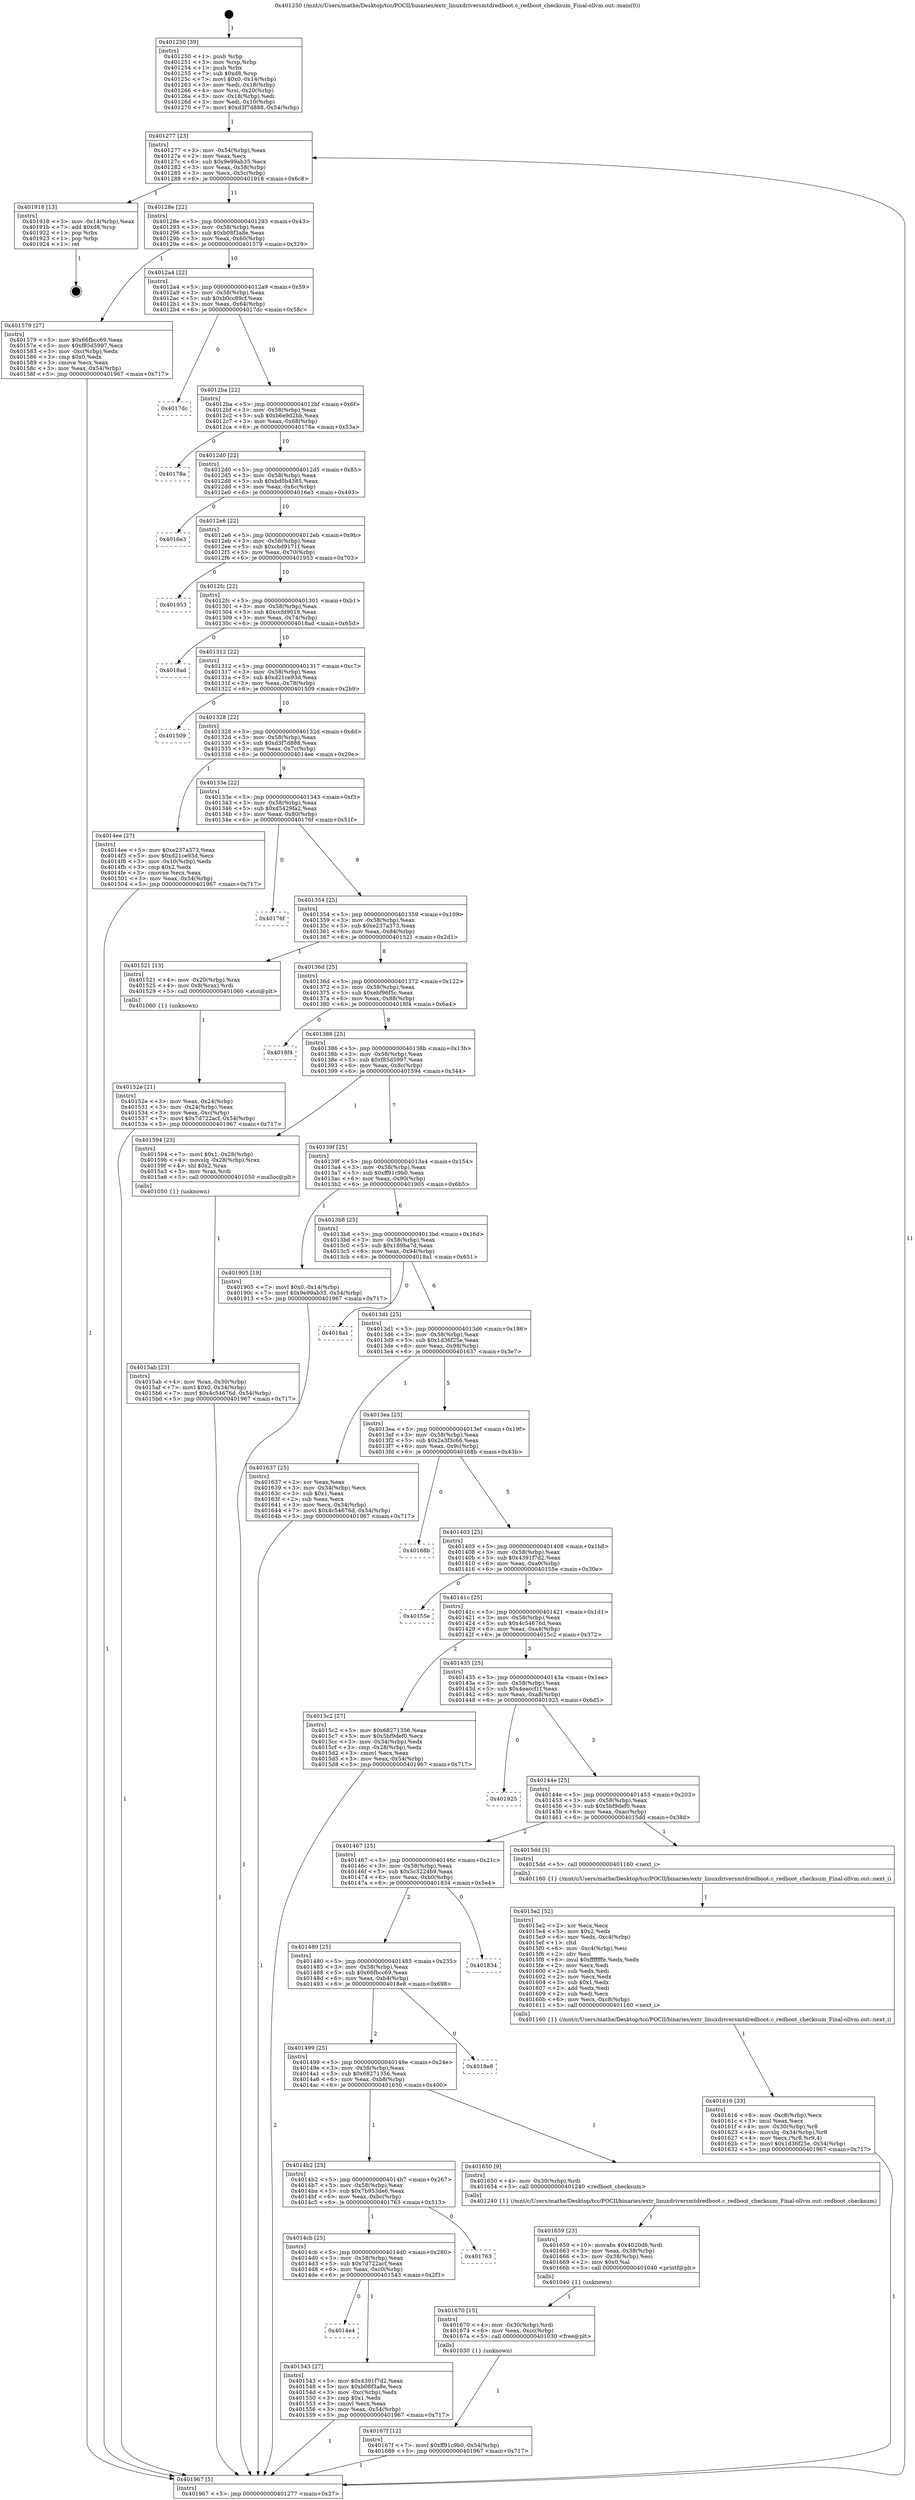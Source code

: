 digraph "0x401250" {
  label = "0x401250 (/mnt/c/Users/mathe/Desktop/tcc/POCII/binaries/extr_linuxdriversmtdredboot.c_redboot_checksum_Final-ollvm.out::main(0))"
  labelloc = "t"
  node[shape=record]

  Entry [label="",width=0.3,height=0.3,shape=circle,fillcolor=black,style=filled]
  "0x401277" [label="{
     0x401277 [23]\l
     | [instrs]\l
     &nbsp;&nbsp;0x401277 \<+3\>: mov -0x54(%rbp),%eax\l
     &nbsp;&nbsp;0x40127a \<+2\>: mov %eax,%ecx\l
     &nbsp;&nbsp;0x40127c \<+6\>: sub $0x9e99ab35,%ecx\l
     &nbsp;&nbsp;0x401282 \<+3\>: mov %eax,-0x58(%rbp)\l
     &nbsp;&nbsp;0x401285 \<+3\>: mov %ecx,-0x5c(%rbp)\l
     &nbsp;&nbsp;0x401288 \<+6\>: je 0000000000401918 \<main+0x6c8\>\l
  }"]
  "0x401918" [label="{
     0x401918 [13]\l
     | [instrs]\l
     &nbsp;&nbsp;0x401918 \<+3\>: mov -0x14(%rbp),%eax\l
     &nbsp;&nbsp;0x40191b \<+7\>: add $0xd8,%rsp\l
     &nbsp;&nbsp;0x401922 \<+1\>: pop %rbx\l
     &nbsp;&nbsp;0x401923 \<+1\>: pop %rbp\l
     &nbsp;&nbsp;0x401924 \<+1\>: ret\l
  }"]
  "0x40128e" [label="{
     0x40128e [22]\l
     | [instrs]\l
     &nbsp;&nbsp;0x40128e \<+5\>: jmp 0000000000401293 \<main+0x43\>\l
     &nbsp;&nbsp;0x401293 \<+3\>: mov -0x58(%rbp),%eax\l
     &nbsp;&nbsp;0x401296 \<+5\>: sub $0xb08f3a8e,%eax\l
     &nbsp;&nbsp;0x40129b \<+3\>: mov %eax,-0x60(%rbp)\l
     &nbsp;&nbsp;0x40129e \<+6\>: je 0000000000401579 \<main+0x329\>\l
  }"]
  Exit [label="",width=0.3,height=0.3,shape=circle,fillcolor=black,style=filled,peripheries=2]
  "0x401579" [label="{
     0x401579 [27]\l
     | [instrs]\l
     &nbsp;&nbsp;0x401579 \<+5\>: mov $0x66fbcc69,%eax\l
     &nbsp;&nbsp;0x40157e \<+5\>: mov $0xf85d5997,%ecx\l
     &nbsp;&nbsp;0x401583 \<+3\>: mov -0xc(%rbp),%edx\l
     &nbsp;&nbsp;0x401586 \<+3\>: cmp $0x0,%edx\l
     &nbsp;&nbsp;0x401589 \<+3\>: cmove %ecx,%eax\l
     &nbsp;&nbsp;0x40158c \<+3\>: mov %eax,-0x54(%rbp)\l
     &nbsp;&nbsp;0x40158f \<+5\>: jmp 0000000000401967 \<main+0x717\>\l
  }"]
  "0x4012a4" [label="{
     0x4012a4 [22]\l
     | [instrs]\l
     &nbsp;&nbsp;0x4012a4 \<+5\>: jmp 00000000004012a9 \<main+0x59\>\l
     &nbsp;&nbsp;0x4012a9 \<+3\>: mov -0x58(%rbp),%eax\l
     &nbsp;&nbsp;0x4012ac \<+5\>: sub $0xb0cc89cf,%eax\l
     &nbsp;&nbsp;0x4012b1 \<+3\>: mov %eax,-0x64(%rbp)\l
     &nbsp;&nbsp;0x4012b4 \<+6\>: je 00000000004017dc \<main+0x58c\>\l
  }"]
  "0x40167f" [label="{
     0x40167f [12]\l
     | [instrs]\l
     &nbsp;&nbsp;0x40167f \<+7\>: movl $0xff91c9b0,-0x54(%rbp)\l
     &nbsp;&nbsp;0x401686 \<+5\>: jmp 0000000000401967 \<main+0x717\>\l
  }"]
  "0x4017dc" [label="{
     0x4017dc\l
  }", style=dashed]
  "0x4012ba" [label="{
     0x4012ba [22]\l
     | [instrs]\l
     &nbsp;&nbsp;0x4012ba \<+5\>: jmp 00000000004012bf \<main+0x6f\>\l
     &nbsp;&nbsp;0x4012bf \<+3\>: mov -0x58(%rbp),%eax\l
     &nbsp;&nbsp;0x4012c2 \<+5\>: sub $0xb6e9d2bb,%eax\l
     &nbsp;&nbsp;0x4012c7 \<+3\>: mov %eax,-0x68(%rbp)\l
     &nbsp;&nbsp;0x4012ca \<+6\>: je 000000000040178a \<main+0x53a\>\l
  }"]
  "0x401670" [label="{
     0x401670 [15]\l
     | [instrs]\l
     &nbsp;&nbsp;0x401670 \<+4\>: mov -0x30(%rbp),%rdi\l
     &nbsp;&nbsp;0x401674 \<+6\>: mov %eax,-0xcc(%rbp)\l
     &nbsp;&nbsp;0x40167a \<+5\>: call 0000000000401030 \<free@plt\>\l
     | [calls]\l
     &nbsp;&nbsp;0x401030 \{1\} (unknown)\l
  }"]
  "0x40178a" [label="{
     0x40178a\l
  }", style=dashed]
  "0x4012d0" [label="{
     0x4012d0 [22]\l
     | [instrs]\l
     &nbsp;&nbsp;0x4012d0 \<+5\>: jmp 00000000004012d5 \<main+0x85\>\l
     &nbsp;&nbsp;0x4012d5 \<+3\>: mov -0x58(%rbp),%eax\l
     &nbsp;&nbsp;0x4012d8 \<+5\>: sub $0xbd0b4385,%eax\l
     &nbsp;&nbsp;0x4012dd \<+3\>: mov %eax,-0x6c(%rbp)\l
     &nbsp;&nbsp;0x4012e0 \<+6\>: je 00000000004016e3 \<main+0x493\>\l
  }"]
  "0x401659" [label="{
     0x401659 [23]\l
     | [instrs]\l
     &nbsp;&nbsp;0x401659 \<+10\>: movabs $0x4020d6,%rdi\l
     &nbsp;&nbsp;0x401663 \<+3\>: mov %eax,-0x38(%rbp)\l
     &nbsp;&nbsp;0x401666 \<+3\>: mov -0x38(%rbp),%esi\l
     &nbsp;&nbsp;0x401669 \<+2\>: mov $0x0,%al\l
     &nbsp;&nbsp;0x40166b \<+5\>: call 0000000000401040 \<printf@plt\>\l
     | [calls]\l
     &nbsp;&nbsp;0x401040 \{1\} (unknown)\l
  }"]
  "0x4016e3" [label="{
     0x4016e3\l
  }", style=dashed]
  "0x4012e6" [label="{
     0x4012e6 [22]\l
     | [instrs]\l
     &nbsp;&nbsp;0x4012e6 \<+5\>: jmp 00000000004012eb \<main+0x9b\>\l
     &nbsp;&nbsp;0x4012eb \<+3\>: mov -0x58(%rbp),%eax\l
     &nbsp;&nbsp;0x4012ee \<+5\>: sub $0xcbd9171f,%eax\l
     &nbsp;&nbsp;0x4012f3 \<+3\>: mov %eax,-0x70(%rbp)\l
     &nbsp;&nbsp;0x4012f6 \<+6\>: je 0000000000401953 \<main+0x703\>\l
  }"]
  "0x401616" [label="{
     0x401616 [33]\l
     | [instrs]\l
     &nbsp;&nbsp;0x401616 \<+6\>: mov -0xc8(%rbp),%ecx\l
     &nbsp;&nbsp;0x40161c \<+3\>: imul %eax,%ecx\l
     &nbsp;&nbsp;0x40161f \<+4\>: mov -0x30(%rbp),%r8\l
     &nbsp;&nbsp;0x401623 \<+4\>: movslq -0x34(%rbp),%r9\l
     &nbsp;&nbsp;0x401627 \<+4\>: mov %ecx,(%r8,%r9,4)\l
     &nbsp;&nbsp;0x40162b \<+7\>: movl $0x1d36f25e,-0x54(%rbp)\l
     &nbsp;&nbsp;0x401632 \<+5\>: jmp 0000000000401967 \<main+0x717\>\l
  }"]
  "0x401953" [label="{
     0x401953\l
  }", style=dashed]
  "0x4012fc" [label="{
     0x4012fc [22]\l
     | [instrs]\l
     &nbsp;&nbsp;0x4012fc \<+5\>: jmp 0000000000401301 \<main+0xb1\>\l
     &nbsp;&nbsp;0x401301 \<+3\>: mov -0x58(%rbp),%eax\l
     &nbsp;&nbsp;0x401304 \<+5\>: sub $0xccfd9018,%eax\l
     &nbsp;&nbsp;0x401309 \<+3\>: mov %eax,-0x74(%rbp)\l
     &nbsp;&nbsp;0x40130c \<+6\>: je 00000000004018ad \<main+0x65d\>\l
  }"]
  "0x4015e2" [label="{
     0x4015e2 [52]\l
     | [instrs]\l
     &nbsp;&nbsp;0x4015e2 \<+2\>: xor %ecx,%ecx\l
     &nbsp;&nbsp;0x4015e4 \<+5\>: mov $0x2,%edx\l
     &nbsp;&nbsp;0x4015e9 \<+6\>: mov %edx,-0xc4(%rbp)\l
     &nbsp;&nbsp;0x4015ef \<+1\>: cltd\l
     &nbsp;&nbsp;0x4015f0 \<+6\>: mov -0xc4(%rbp),%esi\l
     &nbsp;&nbsp;0x4015f6 \<+2\>: idiv %esi\l
     &nbsp;&nbsp;0x4015f8 \<+6\>: imul $0xfffffffe,%edx,%edx\l
     &nbsp;&nbsp;0x4015fe \<+2\>: mov %ecx,%edi\l
     &nbsp;&nbsp;0x401600 \<+2\>: sub %edx,%edi\l
     &nbsp;&nbsp;0x401602 \<+2\>: mov %ecx,%edx\l
     &nbsp;&nbsp;0x401604 \<+3\>: sub $0x1,%edx\l
     &nbsp;&nbsp;0x401607 \<+2\>: add %edx,%edi\l
     &nbsp;&nbsp;0x401609 \<+2\>: sub %edi,%ecx\l
     &nbsp;&nbsp;0x40160b \<+6\>: mov %ecx,-0xc8(%rbp)\l
     &nbsp;&nbsp;0x401611 \<+5\>: call 0000000000401160 \<next_i\>\l
     | [calls]\l
     &nbsp;&nbsp;0x401160 \{1\} (/mnt/c/Users/mathe/Desktop/tcc/POCII/binaries/extr_linuxdriversmtdredboot.c_redboot_checksum_Final-ollvm.out::next_i)\l
  }"]
  "0x4018ad" [label="{
     0x4018ad\l
  }", style=dashed]
  "0x401312" [label="{
     0x401312 [22]\l
     | [instrs]\l
     &nbsp;&nbsp;0x401312 \<+5\>: jmp 0000000000401317 \<main+0xc7\>\l
     &nbsp;&nbsp;0x401317 \<+3\>: mov -0x58(%rbp),%eax\l
     &nbsp;&nbsp;0x40131a \<+5\>: sub $0xd21ce93d,%eax\l
     &nbsp;&nbsp;0x40131f \<+3\>: mov %eax,-0x78(%rbp)\l
     &nbsp;&nbsp;0x401322 \<+6\>: je 0000000000401509 \<main+0x2b9\>\l
  }"]
  "0x4015ab" [label="{
     0x4015ab [23]\l
     | [instrs]\l
     &nbsp;&nbsp;0x4015ab \<+4\>: mov %rax,-0x30(%rbp)\l
     &nbsp;&nbsp;0x4015af \<+7\>: movl $0x0,-0x34(%rbp)\l
     &nbsp;&nbsp;0x4015b6 \<+7\>: movl $0x4c54676d,-0x54(%rbp)\l
     &nbsp;&nbsp;0x4015bd \<+5\>: jmp 0000000000401967 \<main+0x717\>\l
  }"]
  "0x401509" [label="{
     0x401509\l
  }", style=dashed]
  "0x401328" [label="{
     0x401328 [22]\l
     | [instrs]\l
     &nbsp;&nbsp;0x401328 \<+5\>: jmp 000000000040132d \<main+0xdd\>\l
     &nbsp;&nbsp;0x40132d \<+3\>: mov -0x58(%rbp),%eax\l
     &nbsp;&nbsp;0x401330 \<+5\>: sub $0xd3f7d888,%eax\l
     &nbsp;&nbsp;0x401335 \<+3\>: mov %eax,-0x7c(%rbp)\l
     &nbsp;&nbsp;0x401338 \<+6\>: je 00000000004014ee \<main+0x29e\>\l
  }"]
  "0x4014e4" [label="{
     0x4014e4\l
  }", style=dashed]
  "0x4014ee" [label="{
     0x4014ee [27]\l
     | [instrs]\l
     &nbsp;&nbsp;0x4014ee \<+5\>: mov $0xe237a373,%eax\l
     &nbsp;&nbsp;0x4014f3 \<+5\>: mov $0xd21ce93d,%ecx\l
     &nbsp;&nbsp;0x4014f8 \<+3\>: mov -0x10(%rbp),%edx\l
     &nbsp;&nbsp;0x4014fb \<+3\>: cmp $0x2,%edx\l
     &nbsp;&nbsp;0x4014fe \<+3\>: cmovne %ecx,%eax\l
     &nbsp;&nbsp;0x401501 \<+3\>: mov %eax,-0x54(%rbp)\l
     &nbsp;&nbsp;0x401504 \<+5\>: jmp 0000000000401967 \<main+0x717\>\l
  }"]
  "0x40133e" [label="{
     0x40133e [22]\l
     | [instrs]\l
     &nbsp;&nbsp;0x40133e \<+5\>: jmp 0000000000401343 \<main+0xf3\>\l
     &nbsp;&nbsp;0x401343 \<+3\>: mov -0x58(%rbp),%eax\l
     &nbsp;&nbsp;0x401346 \<+5\>: sub $0xd5429fa2,%eax\l
     &nbsp;&nbsp;0x40134b \<+3\>: mov %eax,-0x80(%rbp)\l
     &nbsp;&nbsp;0x40134e \<+6\>: je 000000000040176f \<main+0x51f\>\l
  }"]
  "0x401967" [label="{
     0x401967 [5]\l
     | [instrs]\l
     &nbsp;&nbsp;0x401967 \<+5\>: jmp 0000000000401277 \<main+0x27\>\l
  }"]
  "0x401250" [label="{
     0x401250 [39]\l
     | [instrs]\l
     &nbsp;&nbsp;0x401250 \<+1\>: push %rbp\l
     &nbsp;&nbsp;0x401251 \<+3\>: mov %rsp,%rbp\l
     &nbsp;&nbsp;0x401254 \<+1\>: push %rbx\l
     &nbsp;&nbsp;0x401255 \<+7\>: sub $0xd8,%rsp\l
     &nbsp;&nbsp;0x40125c \<+7\>: movl $0x0,-0x14(%rbp)\l
     &nbsp;&nbsp;0x401263 \<+3\>: mov %edi,-0x18(%rbp)\l
     &nbsp;&nbsp;0x401266 \<+4\>: mov %rsi,-0x20(%rbp)\l
     &nbsp;&nbsp;0x40126a \<+3\>: mov -0x18(%rbp),%edi\l
     &nbsp;&nbsp;0x40126d \<+3\>: mov %edi,-0x10(%rbp)\l
     &nbsp;&nbsp;0x401270 \<+7\>: movl $0xd3f7d888,-0x54(%rbp)\l
  }"]
  "0x401543" [label="{
     0x401543 [27]\l
     | [instrs]\l
     &nbsp;&nbsp;0x401543 \<+5\>: mov $0x4391f7d2,%eax\l
     &nbsp;&nbsp;0x401548 \<+5\>: mov $0xb08f3a8e,%ecx\l
     &nbsp;&nbsp;0x40154d \<+3\>: mov -0xc(%rbp),%edx\l
     &nbsp;&nbsp;0x401550 \<+3\>: cmp $0x1,%edx\l
     &nbsp;&nbsp;0x401553 \<+3\>: cmovl %ecx,%eax\l
     &nbsp;&nbsp;0x401556 \<+3\>: mov %eax,-0x54(%rbp)\l
     &nbsp;&nbsp;0x401559 \<+5\>: jmp 0000000000401967 \<main+0x717\>\l
  }"]
  "0x40176f" [label="{
     0x40176f\l
  }", style=dashed]
  "0x401354" [label="{
     0x401354 [25]\l
     | [instrs]\l
     &nbsp;&nbsp;0x401354 \<+5\>: jmp 0000000000401359 \<main+0x109\>\l
     &nbsp;&nbsp;0x401359 \<+3\>: mov -0x58(%rbp),%eax\l
     &nbsp;&nbsp;0x40135c \<+5\>: sub $0xe237a373,%eax\l
     &nbsp;&nbsp;0x401361 \<+6\>: mov %eax,-0x84(%rbp)\l
     &nbsp;&nbsp;0x401367 \<+6\>: je 0000000000401521 \<main+0x2d1\>\l
  }"]
  "0x4014cb" [label="{
     0x4014cb [25]\l
     | [instrs]\l
     &nbsp;&nbsp;0x4014cb \<+5\>: jmp 00000000004014d0 \<main+0x280\>\l
     &nbsp;&nbsp;0x4014d0 \<+3\>: mov -0x58(%rbp),%eax\l
     &nbsp;&nbsp;0x4014d3 \<+5\>: sub $0x7d722acf,%eax\l
     &nbsp;&nbsp;0x4014d8 \<+6\>: mov %eax,-0xc0(%rbp)\l
     &nbsp;&nbsp;0x4014de \<+6\>: je 0000000000401543 \<main+0x2f3\>\l
  }"]
  "0x401521" [label="{
     0x401521 [13]\l
     | [instrs]\l
     &nbsp;&nbsp;0x401521 \<+4\>: mov -0x20(%rbp),%rax\l
     &nbsp;&nbsp;0x401525 \<+4\>: mov 0x8(%rax),%rdi\l
     &nbsp;&nbsp;0x401529 \<+5\>: call 0000000000401060 \<atoi@plt\>\l
     | [calls]\l
     &nbsp;&nbsp;0x401060 \{1\} (unknown)\l
  }"]
  "0x40136d" [label="{
     0x40136d [25]\l
     | [instrs]\l
     &nbsp;&nbsp;0x40136d \<+5\>: jmp 0000000000401372 \<main+0x122\>\l
     &nbsp;&nbsp;0x401372 \<+3\>: mov -0x58(%rbp),%eax\l
     &nbsp;&nbsp;0x401375 \<+5\>: sub $0xebf96f5c,%eax\l
     &nbsp;&nbsp;0x40137a \<+6\>: mov %eax,-0x88(%rbp)\l
     &nbsp;&nbsp;0x401380 \<+6\>: je 00000000004018f4 \<main+0x6a4\>\l
  }"]
  "0x40152e" [label="{
     0x40152e [21]\l
     | [instrs]\l
     &nbsp;&nbsp;0x40152e \<+3\>: mov %eax,-0x24(%rbp)\l
     &nbsp;&nbsp;0x401531 \<+3\>: mov -0x24(%rbp),%eax\l
     &nbsp;&nbsp;0x401534 \<+3\>: mov %eax,-0xc(%rbp)\l
     &nbsp;&nbsp;0x401537 \<+7\>: movl $0x7d722acf,-0x54(%rbp)\l
     &nbsp;&nbsp;0x40153e \<+5\>: jmp 0000000000401967 \<main+0x717\>\l
  }"]
  "0x401763" [label="{
     0x401763\l
  }", style=dashed]
  "0x4018f4" [label="{
     0x4018f4\l
  }", style=dashed]
  "0x401386" [label="{
     0x401386 [25]\l
     | [instrs]\l
     &nbsp;&nbsp;0x401386 \<+5\>: jmp 000000000040138b \<main+0x13b\>\l
     &nbsp;&nbsp;0x40138b \<+3\>: mov -0x58(%rbp),%eax\l
     &nbsp;&nbsp;0x40138e \<+5\>: sub $0xf85d5997,%eax\l
     &nbsp;&nbsp;0x401393 \<+6\>: mov %eax,-0x8c(%rbp)\l
     &nbsp;&nbsp;0x401399 \<+6\>: je 0000000000401594 \<main+0x344\>\l
  }"]
  "0x4014b2" [label="{
     0x4014b2 [25]\l
     | [instrs]\l
     &nbsp;&nbsp;0x4014b2 \<+5\>: jmp 00000000004014b7 \<main+0x267\>\l
     &nbsp;&nbsp;0x4014b7 \<+3\>: mov -0x58(%rbp),%eax\l
     &nbsp;&nbsp;0x4014ba \<+5\>: sub $0x7b953de6,%eax\l
     &nbsp;&nbsp;0x4014bf \<+6\>: mov %eax,-0xbc(%rbp)\l
     &nbsp;&nbsp;0x4014c5 \<+6\>: je 0000000000401763 \<main+0x513\>\l
  }"]
  "0x401594" [label="{
     0x401594 [23]\l
     | [instrs]\l
     &nbsp;&nbsp;0x401594 \<+7\>: movl $0x1,-0x28(%rbp)\l
     &nbsp;&nbsp;0x40159b \<+4\>: movslq -0x28(%rbp),%rax\l
     &nbsp;&nbsp;0x40159f \<+4\>: shl $0x2,%rax\l
     &nbsp;&nbsp;0x4015a3 \<+3\>: mov %rax,%rdi\l
     &nbsp;&nbsp;0x4015a6 \<+5\>: call 0000000000401050 \<malloc@plt\>\l
     | [calls]\l
     &nbsp;&nbsp;0x401050 \{1\} (unknown)\l
  }"]
  "0x40139f" [label="{
     0x40139f [25]\l
     | [instrs]\l
     &nbsp;&nbsp;0x40139f \<+5\>: jmp 00000000004013a4 \<main+0x154\>\l
     &nbsp;&nbsp;0x4013a4 \<+3\>: mov -0x58(%rbp),%eax\l
     &nbsp;&nbsp;0x4013a7 \<+5\>: sub $0xff91c9b0,%eax\l
     &nbsp;&nbsp;0x4013ac \<+6\>: mov %eax,-0x90(%rbp)\l
     &nbsp;&nbsp;0x4013b2 \<+6\>: je 0000000000401905 \<main+0x6b5\>\l
  }"]
  "0x401650" [label="{
     0x401650 [9]\l
     | [instrs]\l
     &nbsp;&nbsp;0x401650 \<+4\>: mov -0x30(%rbp),%rdi\l
     &nbsp;&nbsp;0x401654 \<+5\>: call 0000000000401240 \<redboot_checksum\>\l
     | [calls]\l
     &nbsp;&nbsp;0x401240 \{1\} (/mnt/c/Users/mathe/Desktop/tcc/POCII/binaries/extr_linuxdriversmtdredboot.c_redboot_checksum_Final-ollvm.out::redboot_checksum)\l
  }"]
  "0x401905" [label="{
     0x401905 [19]\l
     | [instrs]\l
     &nbsp;&nbsp;0x401905 \<+7\>: movl $0x0,-0x14(%rbp)\l
     &nbsp;&nbsp;0x40190c \<+7\>: movl $0x9e99ab35,-0x54(%rbp)\l
     &nbsp;&nbsp;0x401913 \<+5\>: jmp 0000000000401967 \<main+0x717\>\l
  }"]
  "0x4013b8" [label="{
     0x4013b8 [25]\l
     | [instrs]\l
     &nbsp;&nbsp;0x4013b8 \<+5\>: jmp 00000000004013bd \<main+0x16d\>\l
     &nbsp;&nbsp;0x4013bd \<+3\>: mov -0x58(%rbp),%eax\l
     &nbsp;&nbsp;0x4013c0 \<+5\>: sub $0x189ba7d,%eax\l
     &nbsp;&nbsp;0x4013c5 \<+6\>: mov %eax,-0x94(%rbp)\l
     &nbsp;&nbsp;0x4013cb \<+6\>: je 00000000004018a1 \<main+0x651\>\l
  }"]
  "0x401499" [label="{
     0x401499 [25]\l
     | [instrs]\l
     &nbsp;&nbsp;0x401499 \<+5\>: jmp 000000000040149e \<main+0x24e\>\l
     &nbsp;&nbsp;0x40149e \<+3\>: mov -0x58(%rbp),%eax\l
     &nbsp;&nbsp;0x4014a1 \<+5\>: sub $0x68271356,%eax\l
     &nbsp;&nbsp;0x4014a6 \<+6\>: mov %eax,-0xb8(%rbp)\l
     &nbsp;&nbsp;0x4014ac \<+6\>: je 0000000000401650 \<main+0x400\>\l
  }"]
  "0x4018a1" [label="{
     0x4018a1\l
  }", style=dashed]
  "0x4013d1" [label="{
     0x4013d1 [25]\l
     | [instrs]\l
     &nbsp;&nbsp;0x4013d1 \<+5\>: jmp 00000000004013d6 \<main+0x186\>\l
     &nbsp;&nbsp;0x4013d6 \<+3\>: mov -0x58(%rbp),%eax\l
     &nbsp;&nbsp;0x4013d9 \<+5\>: sub $0x1d36f25e,%eax\l
     &nbsp;&nbsp;0x4013de \<+6\>: mov %eax,-0x98(%rbp)\l
     &nbsp;&nbsp;0x4013e4 \<+6\>: je 0000000000401637 \<main+0x3e7\>\l
  }"]
  "0x4018e8" [label="{
     0x4018e8\l
  }", style=dashed]
  "0x401637" [label="{
     0x401637 [25]\l
     | [instrs]\l
     &nbsp;&nbsp;0x401637 \<+2\>: xor %eax,%eax\l
     &nbsp;&nbsp;0x401639 \<+3\>: mov -0x34(%rbp),%ecx\l
     &nbsp;&nbsp;0x40163c \<+3\>: sub $0x1,%eax\l
     &nbsp;&nbsp;0x40163f \<+2\>: sub %eax,%ecx\l
     &nbsp;&nbsp;0x401641 \<+3\>: mov %ecx,-0x34(%rbp)\l
     &nbsp;&nbsp;0x401644 \<+7\>: movl $0x4c54676d,-0x54(%rbp)\l
     &nbsp;&nbsp;0x40164b \<+5\>: jmp 0000000000401967 \<main+0x717\>\l
  }"]
  "0x4013ea" [label="{
     0x4013ea [25]\l
     | [instrs]\l
     &nbsp;&nbsp;0x4013ea \<+5\>: jmp 00000000004013ef \<main+0x19f\>\l
     &nbsp;&nbsp;0x4013ef \<+3\>: mov -0x58(%rbp),%eax\l
     &nbsp;&nbsp;0x4013f2 \<+5\>: sub $0x2a3f3c66,%eax\l
     &nbsp;&nbsp;0x4013f7 \<+6\>: mov %eax,-0x9c(%rbp)\l
     &nbsp;&nbsp;0x4013fd \<+6\>: je 000000000040168b \<main+0x43b\>\l
  }"]
  "0x401480" [label="{
     0x401480 [25]\l
     | [instrs]\l
     &nbsp;&nbsp;0x401480 \<+5\>: jmp 0000000000401485 \<main+0x235\>\l
     &nbsp;&nbsp;0x401485 \<+3\>: mov -0x58(%rbp),%eax\l
     &nbsp;&nbsp;0x401488 \<+5\>: sub $0x66fbcc69,%eax\l
     &nbsp;&nbsp;0x40148d \<+6\>: mov %eax,-0xb4(%rbp)\l
     &nbsp;&nbsp;0x401493 \<+6\>: je 00000000004018e8 \<main+0x698\>\l
  }"]
  "0x40168b" [label="{
     0x40168b\l
  }", style=dashed]
  "0x401403" [label="{
     0x401403 [25]\l
     | [instrs]\l
     &nbsp;&nbsp;0x401403 \<+5\>: jmp 0000000000401408 \<main+0x1b8\>\l
     &nbsp;&nbsp;0x401408 \<+3\>: mov -0x58(%rbp),%eax\l
     &nbsp;&nbsp;0x40140b \<+5\>: sub $0x4391f7d2,%eax\l
     &nbsp;&nbsp;0x401410 \<+6\>: mov %eax,-0xa0(%rbp)\l
     &nbsp;&nbsp;0x401416 \<+6\>: je 000000000040155e \<main+0x30e\>\l
  }"]
  "0x401834" [label="{
     0x401834\l
  }", style=dashed]
  "0x40155e" [label="{
     0x40155e\l
  }", style=dashed]
  "0x40141c" [label="{
     0x40141c [25]\l
     | [instrs]\l
     &nbsp;&nbsp;0x40141c \<+5\>: jmp 0000000000401421 \<main+0x1d1\>\l
     &nbsp;&nbsp;0x401421 \<+3\>: mov -0x58(%rbp),%eax\l
     &nbsp;&nbsp;0x401424 \<+5\>: sub $0x4c54676d,%eax\l
     &nbsp;&nbsp;0x401429 \<+6\>: mov %eax,-0xa4(%rbp)\l
     &nbsp;&nbsp;0x40142f \<+6\>: je 00000000004015c2 \<main+0x372\>\l
  }"]
  "0x401467" [label="{
     0x401467 [25]\l
     | [instrs]\l
     &nbsp;&nbsp;0x401467 \<+5\>: jmp 000000000040146c \<main+0x21c\>\l
     &nbsp;&nbsp;0x40146c \<+3\>: mov -0x58(%rbp),%eax\l
     &nbsp;&nbsp;0x40146f \<+5\>: sub $0x5c3224b9,%eax\l
     &nbsp;&nbsp;0x401474 \<+6\>: mov %eax,-0xb0(%rbp)\l
     &nbsp;&nbsp;0x40147a \<+6\>: je 0000000000401834 \<main+0x5e4\>\l
  }"]
  "0x4015c2" [label="{
     0x4015c2 [27]\l
     | [instrs]\l
     &nbsp;&nbsp;0x4015c2 \<+5\>: mov $0x68271356,%eax\l
     &nbsp;&nbsp;0x4015c7 \<+5\>: mov $0x5bf9def0,%ecx\l
     &nbsp;&nbsp;0x4015cc \<+3\>: mov -0x34(%rbp),%edx\l
     &nbsp;&nbsp;0x4015cf \<+3\>: cmp -0x28(%rbp),%edx\l
     &nbsp;&nbsp;0x4015d2 \<+3\>: cmovl %ecx,%eax\l
     &nbsp;&nbsp;0x4015d5 \<+3\>: mov %eax,-0x54(%rbp)\l
     &nbsp;&nbsp;0x4015d8 \<+5\>: jmp 0000000000401967 \<main+0x717\>\l
  }"]
  "0x401435" [label="{
     0x401435 [25]\l
     | [instrs]\l
     &nbsp;&nbsp;0x401435 \<+5\>: jmp 000000000040143a \<main+0x1ea\>\l
     &nbsp;&nbsp;0x40143a \<+3\>: mov -0x58(%rbp),%eax\l
     &nbsp;&nbsp;0x40143d \<+5\>: sub $0x4eaccf1f,%eax\l
     &nbsp;&nbsp;0x401442 \<+6\>: mov %eax,-0xa8(%rbp)\l
     &nbsp;&nbsp;0x401448 \<+6\>: je 0000000000401925 \<main+0x6d5\>\l
  }"]
  "0x4015dd" [label="{
     0x4015dd [5]\l
     | [instrs]\l
     &nbsp;&nbsp;0x4015dd \<+5\>: call 0000000000401160 \<next_i\>\l
     | [calls]\l
     &nbsp;&nbsp;0x401160 \{1\} (/mnt/c/Users/mathe/Desktop/tcc/POCII/binaries/extr_linuxdriversmtdredboot.c_redboot_checksum_Final-ollvm.out::next_i)\l
  }"]
  "0x401925" [label="{
     0x401925\l
  }", style=dashed]
  "0x40144e" [label="{
     0x40144e [25]\l
     | [instrs]\l
     &nbsp;&nbsp;0x40144e \<+5\>: jmp 0000000000401453 \<main+0x203\>\l
     &nbsp;&nbsp;0x401453 \<+3\>: mov -0x58(%rbp),%eax\l
     &nbsp;&nbsp;0x401456 \<+5\>: sub $0x5bf9def0,%eax\l
     &nbsp;&nbsp;0x40145b \<+6\>: mov %eax,-0xac(%rbp)\l
     &nbsp;&nbsp;0x401461 \<+6\>: je 00000000004015dd \<main+0x38d\>\l
  }"]
  Entry -> "0x401250" [label=" 1"]
  "0x401277" -> "0x401918" [label=" 1"]
  "0x401277" -> "0x40128e" [label=" 11"]
  "0x401918" -> Exit [label=" 1"]
  "0x40128e" -> "0x401579" [label=" 1"]
  "0x40128e" -> "0x4012a4" [label=" 10"]
  "0x401905" -> "0x401967" [label=" 1"]
  "0x4012a4" -> "0x4017dc" [label=" 0"]
  "0x4012a4" -> "0x4012ba" [label=" 10"]
  "0x40167f" -> "0x401967" [label=" 1"]
  "0x4012ba" -> "0x40178a" [label=" 0"]
  "0x4012ba" -> "0x4012d0" [label=" 10"]
  "0x401670" -> "0x40167f" [label=" 1"]
  "0x4012d0" -> "0x4016e3" [label=" 0"]
  "0x4012d0" -> "0x4012e6" [label=" 10"]
  "0x401659" -> "0x401670" [label=" 1"]
  "0x4012e6" -> "0x401953" [label=" 0"]
  "0x4012e6" -> "0x4012fc" [label=" 10"]
  "0x401650" -> "0x401659" [label=" 1"]
  "0x4012fc" -> "0x4018ad" [label=" 0"]
  "0x4012fc" -> "0x401312" [label=" 10"]
  "0x401637" -> "0x401967" [label=" 1"]
  "0x401312" -> "0x401509" [label=" 0"]
  "0x401312" -> "0x401328" [label=" 10"]
  "0x401616" -> "0x401967" [label=" 1"]
  "0x401328" -> "0x4014ee" [label=" 1"]
  "0x401328" -> "0x40133e" [label=" 9"]
  "0x4014ee" -> "0x401967" [label=" 1"]
  "0x401250" -> "0x401277" [label=" 1"]
  "0x401967" -> "0x401277" [label=" 11"]
  "0x4015e2" -> "0x401616" [label=" 1"]
  "0x40133e" -> "0x40176f" [label=" 0"]
  "0x40133e" -> "0x401354" [label=" 9"]
  "0x4015dd" -> "0x4015e2" [label=" 1"]
  "0x401354" -> "0x401521" [label=" 1"]
  "0x401354" -> "0x40136d" [label=" 8"]
  "0x401521" -> "0x40152e" [label=" 1"]
  "0x40152e" -> "0x401967" [label=" 1"]
  "0x4015ab" -> "0x401967" [label=" 1"]
  "0x40136d" -> "0x4018f4" [label=" 0"]
  "0x40136d" -> "0x401386" [label=" 8"]
  "0x401594" -> "0x4015ab" [label=" 1"]
  "0x401386" -> "0x401594" [label=" 1"]
  "0x401386" -> "0x40139f" [label=" 7"]
  "0x401543" -> "0x401967" [label=" 1"]
  "0x40139f" -> "0x401905" [label=" 1"]
  "0x40139f" -> "0x4013b8" [label=" 6"]
  "0x4014cb" -> "0x4014e4" [label=" 0"]
  "0x4013b8" -> "0x4018a1" [label=" 0"]
  "0x4013b8" -> "0x4013d1" [label=" 6"]
  "0x4015c2" -> "0x401967" [label=" 2"]
  "0x4013d1" -> "0x401637" [label=" 1"]
  "0x4013d1" -> "0x4013ea" [label=" 5"]
  "0x4014b2" -> "0x4014cb" [label=" 1"]
  "0x4013ea" -> "0x40168b" [label=" 0"]
  "0x4013ea" -> "0x401403" [label=" 5"]
  "0x401579" -> "0x401967" [label=" 1"]
  "0x401403" -> "0x40155e" [label=" 0"]
  "0x401403" -> "0x40141c" [label=" 5"]
  "0x401499" -> "0x4014b2" [label=" 1"]
  "0x40141c" -> "0x4015c2" [label=" 2"]
  "0x40141c" -> "0x401435" [label=" 3"]
  "0x4014cb" -> "0x401543" [label=" 1"]
  "0x401435" -> "0x401925" [label=" 0"]
  "0x401435" -> "0x40144e" [label=" 3"]
  "0x401480" -> "0x401499" [label=" 2"]
  "0x40144e" -> "0x4015dd" [label=" 1"]
  "0x40144e" -> "0x401467" [label=" 2"]
  "0x401499" -> "0x401650" [label=" 1"]
  "0x401467" -> "0x401834" [label=" 0"]
  "0x401467" -> "0x401480" [label=" 2"]
  "0x4014b2" -> "0x401763" [label=" 0"]
  "0x401480" -> "0x4018e8" [label=" 0"]
}
